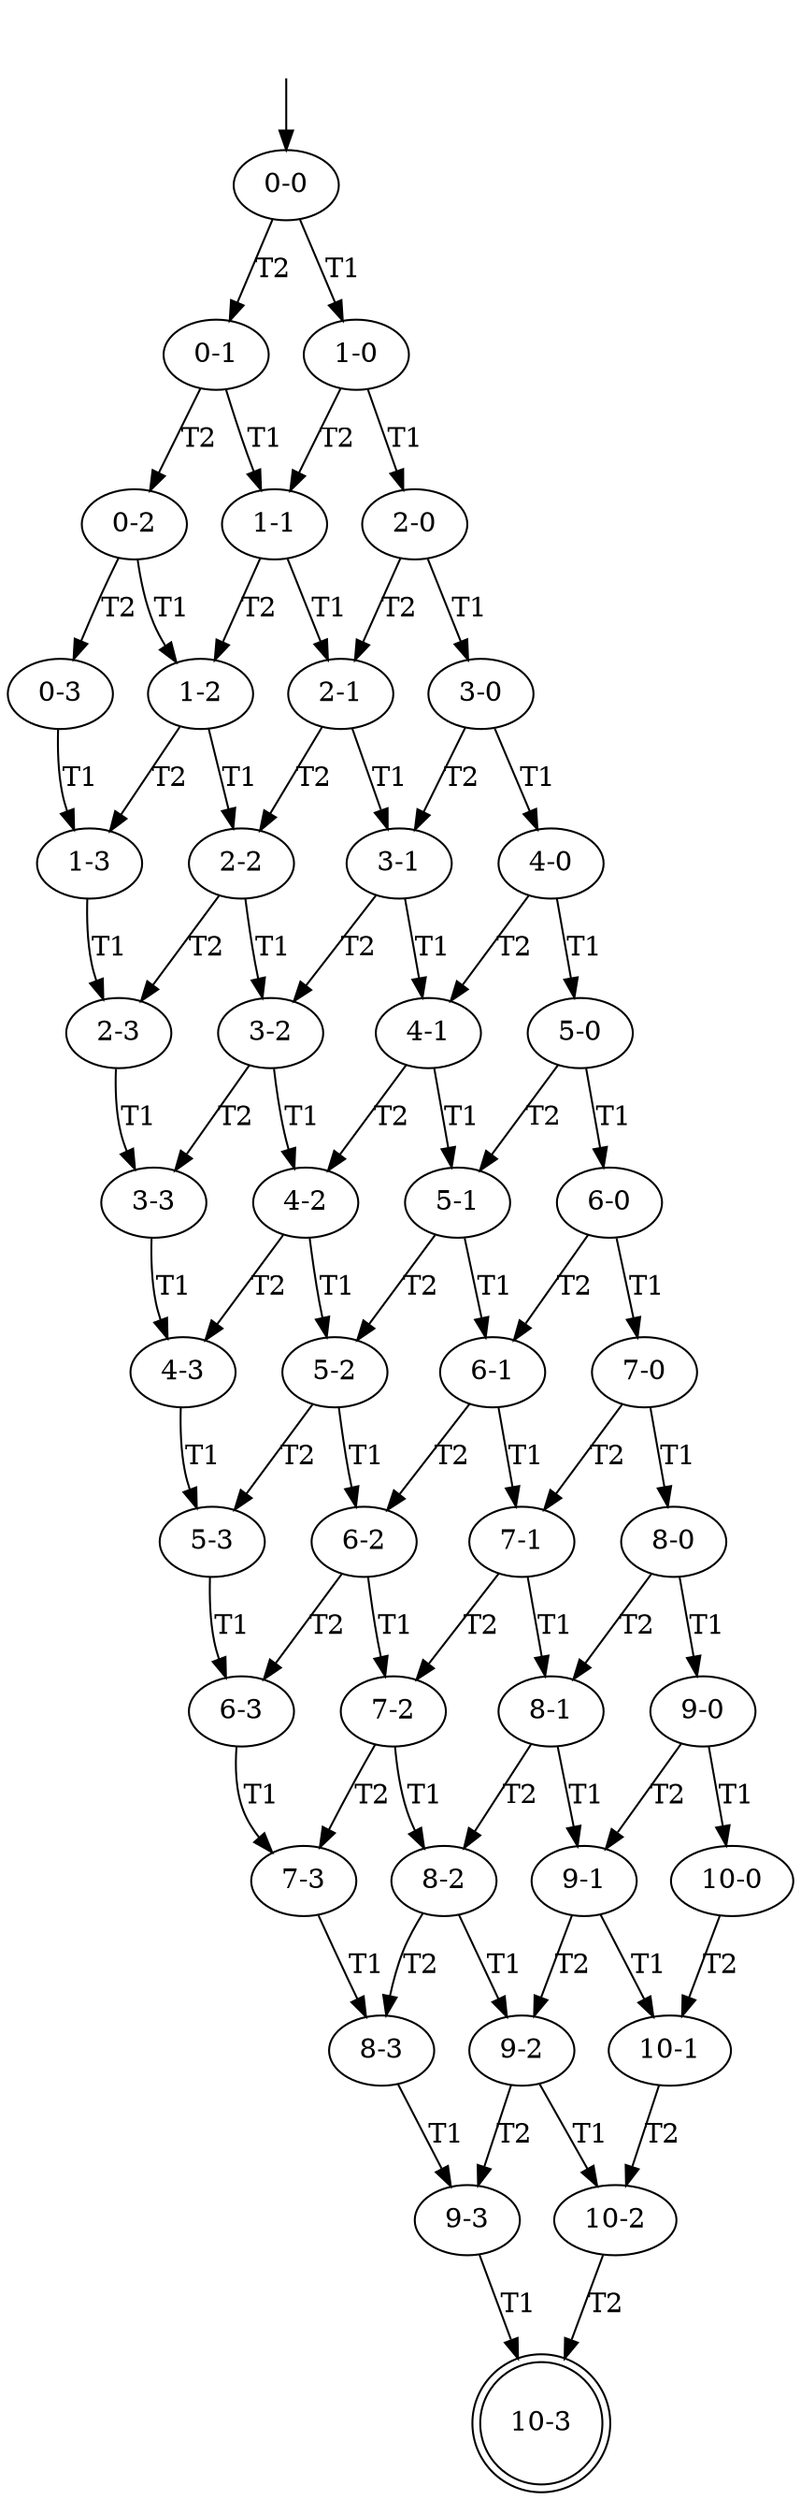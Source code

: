 digraph MA {
"6-1" [label="6-1"];
"0-3" [label="0-3"];
"6-3" [label="6-3"];
"8-3" [label="8-3"];
"5-1" [label="5-1"];
"6-0" [label="6-0"];
"9-0" [label="9-0"];
"2-1" [label="2-1"];
"3-2" [label="3-2"];
"10-3" [label="10-3", shape=doublecircle];
"7-0" [label="7-0"];
"9-1" [label="9-1"];
"0-1" [label="0-1"];
"5-0" [label="5-0"];
"1-3" [label="1-3"];
"4-0" [label="4-0"];
"8-0" [label="8-0"];
"1-0" [label="1-0"];
"2-3" [label="2-3"];
"3-1" [label="3-1"];
"4-2" [label="4-2"];
"8-1" [label="8-1"];
"4-3" [label="4-3"];
"10-2" [label="10-2"];
"9-2" [label="9-2"];
"8-2" [label="8-2"];
"7-3" [label="7-3"];
"5-3" [label="5-3"];
"3-0" [label="3-0"];
"7-2" [label="7-2"];
"1-2" [label="1-2"];
"4-1" [label="4-1"];
"9-3" [label="9-3"];
"0-0" [label="0-0"];
"10-1" [label="10-1"];
"2-2" [label="2-2"];
"1-1" [label="1-1"];
"5-2" [label="5-2"];
"3-3" [label="3-3"];
"10-0" [label="10-0"];
"2-0" [label="2-0"];
"6-2" [label="6-2"];
"7-1" [label="7-1"];
"0-2" [label="0-2"];
"6-1" -> "7-1"  [label="T1"];
"6-1" -> "6-2"  [label="T2"];
"0-3" -> "1-3"  [label="T1"];
"6-3" -> "7-3"  [label="T1"];
"8-3" -> "9-3"  [label="T1"];
"5-1" -> "6-1"  [label="T1"];
"5-1" -> "5-2"  [label="T2"];
"6-0" -> "7-0"  [label="T1"];
"6-0" -> "6-1"  [label="T2"];
"9-0" -> "10-0"  [label="T1"];
"9-0" -> "9-1"  [label="T2"];
"2-1" -> "3-1"  [label="T1"];
"2-1" -> "2-2"  [label="T2"];
"3-2" -> "4-2"  [label="T1"];
"3-2" -> "3-3"  [label="T2"];
"7-0" -> "8-0"  [label="T1"];
"7-0" -> "7-1"  [label="T2"];
"9-1" -> "10-1"  [label="T1"];
"9-1" -> "9-2"  [label="T2"];
"0-1" -> "1-1"  [label="T1"];
"0-1" -> "0-2"  [label="T2"];
"5-0" -> "6-0"  [label="T1"];
"5-0" -> "5-1"  [label="T2"];
"1-3" -> "2-3"  [label="T1"];
"4-0" -> "5-0"  [label="T1"];
"4-0" -> "4-1"  [label="T2"];
"8-0" -> "9-0"  [label="T1"];
"8-0" -> "8-1"  [label="T2"];
"1-0" -> "2-0"  [label="T1"];
"1-0" -> "1-1"  [label="T2"];
"2-3" -> "3-3"  [label="T1"];
"3-1" -> "4-1"  [label="T1"];
"3-1" -> "3-2"  [label="T2"];
"4-2" -> "5-2"  [label="T1"];
"4-2" -> "4-3"  [label="T2"];
"8-1" -> "9-1"  [label="T1"];
"8-1" -> "8-2"  [label="T2"];
"4-3" -> "5-3"  [label="T1"];
"10-2" -> "10-3"  [label="T2"];
"9-2" -> "10-2"  [label="T1"];
"9-2" -> "9-3"  [label="T2"];
"8-2" -> "9-2"  [label="T1"];
"8-2" -> "8-3"  [label="T2"];
"7-3" -> "8-3"  [label="T1"];
"5-3" -> "6-3"  [label="T1"];
"3-0" -> "4-0"  [label="T1"];
"3-0" -> "3-1"  [label="T2"];
"7-2" -> "8-2"  [label="T1"];
"7-2" -> "7-3"  [label="T2"];
"1-2" -> "2-2"  [label="T1"];
"1-2" -> "1-3"  [label="T2"];
"4-1" -> "5-1"  [label="T1"];
"4-1" -> "4-2"  [label="T2"];
"9-3" -> "10-3"  [label="T1"];
"0-0" -> "1-0"  [label="T1"];
"0-0" -> "0-1"  [label="T2"];
"10-1" -> "10-2"  [label="T2"];
"2-2" -> "3-2"  [label="T1"];
"2-2" -> "2-3"  [label="T2"];
"1-1" -> "2-1"  [label="T1"];
"1-1" -> "1-2"  [label="T2"];
"5-2" -> "6-2"  [label="T1"];
"5-2" -> "5-3"  [label="T2"];
"3-3" -> "4-3"  [label="T1"];
"10-0" -> "10-1"  [label="T2"];
"2-0" -> "3-0"  [label="T1"];
"2-0" -> "2-1"  [label="T2"];
"6-2" -> "7-2"  [label="T1"];
"6-2" -> "6-3"  [label="T2"];
"7-1" -> "8-1"  [label="T1"];
"7-1" -> "7-2"  [label="T2"];
"0-2" -> "1-2"  [label="T1"];
"0-2" -> "0-3"  [label="T2"];
__start0 [label="", shape=none];
__start0 -> "0-0"  [label=""];
}
